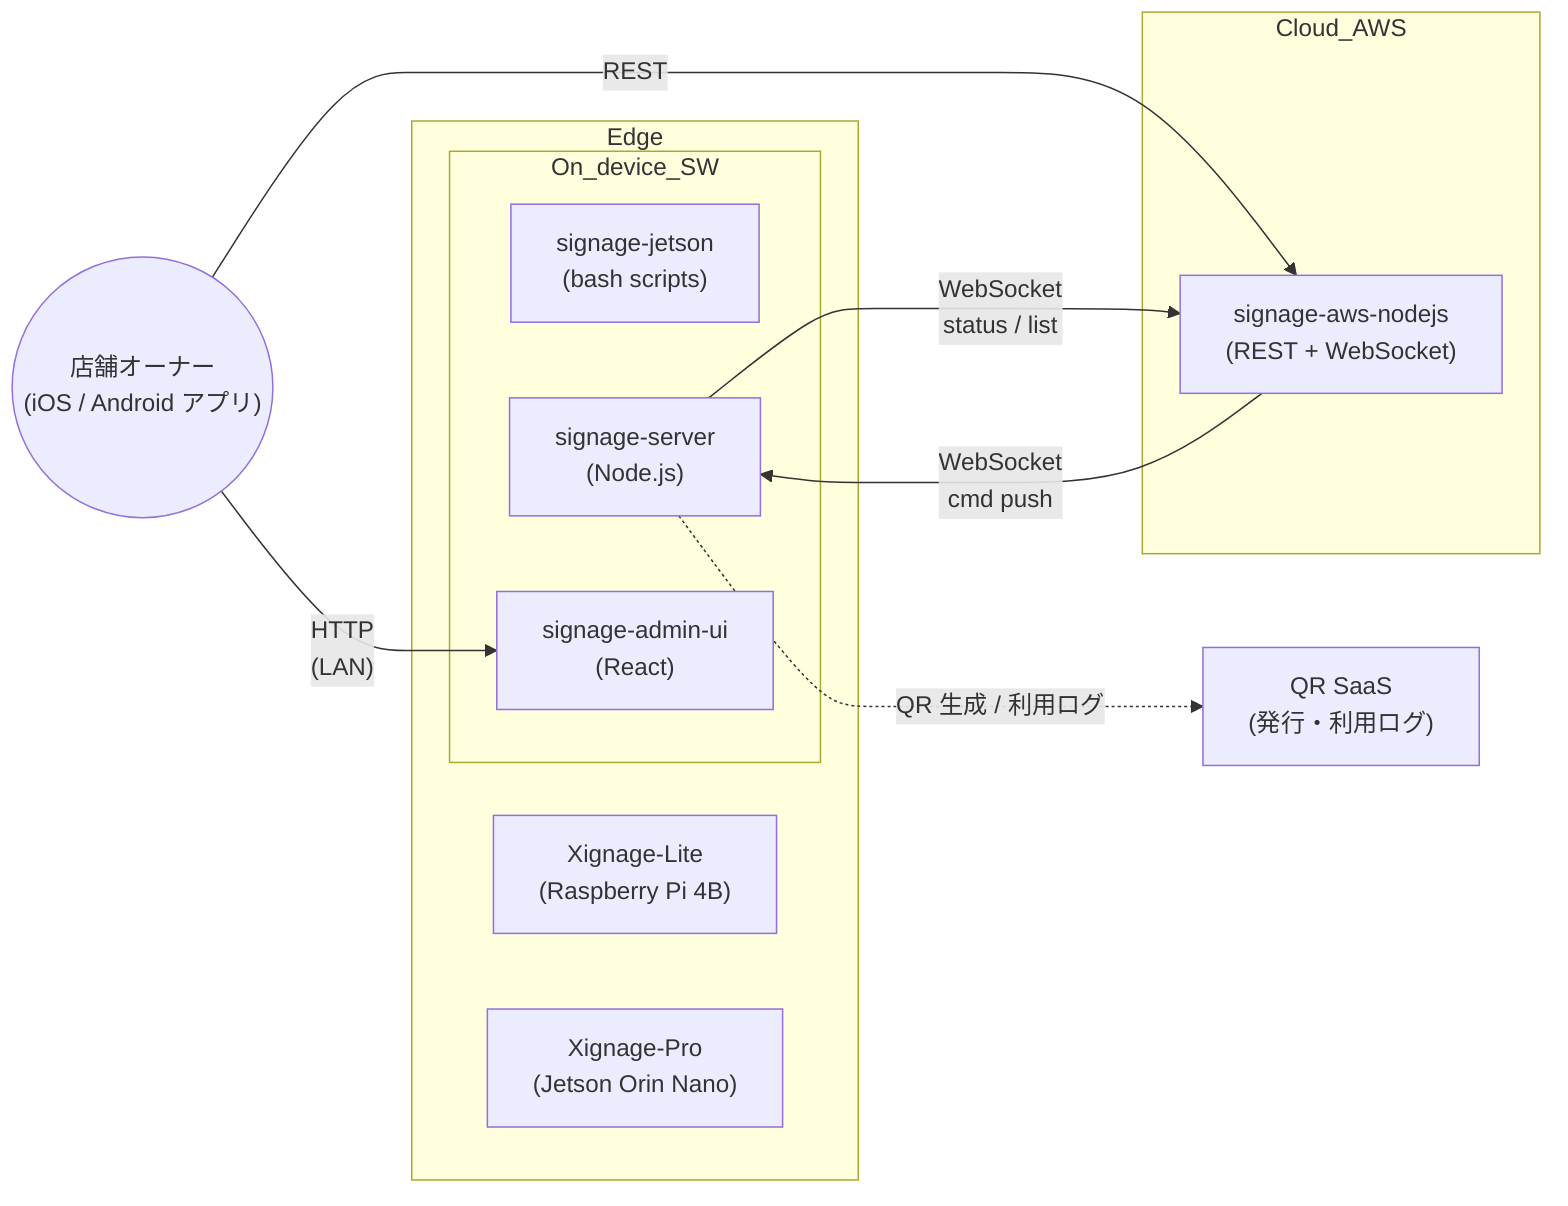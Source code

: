 graph LR
%% ==== Edge レイヤ ====
subgraph Edge
    Lite["Xignage-Lite\n(Raspberry Pi 4B)"]
    Pro["Xignage-Pro\n(Jetson Orin Nano)"]

    subgraph On_device_SW
        JetsonScripts["signage-jetson\n(bash scripts)"]
        Server["signage-server\n(Node.js)"]
        UI["signage-admin-ui\n(React)"]
    end
end

%% ==== Cloud レイヤ ====
subgraph Cloud_AWS
    API["signage-aws-nodejs\n(REST + WebSocket)"]
end

%% ==== External ====
QR_SaaS["QR SaaS\n(発行・利用ログ)"]

%% ==== User ====
Owner(("店舗オーナー\n(iOS / Android アプリ)"))

%% ---- 実装済み矢印 ----
Owner -- "HTTP\n(LAN)" --> UI
Owner -- "REST" --> API
API   -- "WebSocket\ncmd push" --> Server
Server -- "WebSocket\nstatus / list" --> API

%% ---- 追加：QR 機能 (破線) ----
Server -. "QR 生成 / 利用ログ" .-> QR_SaaS